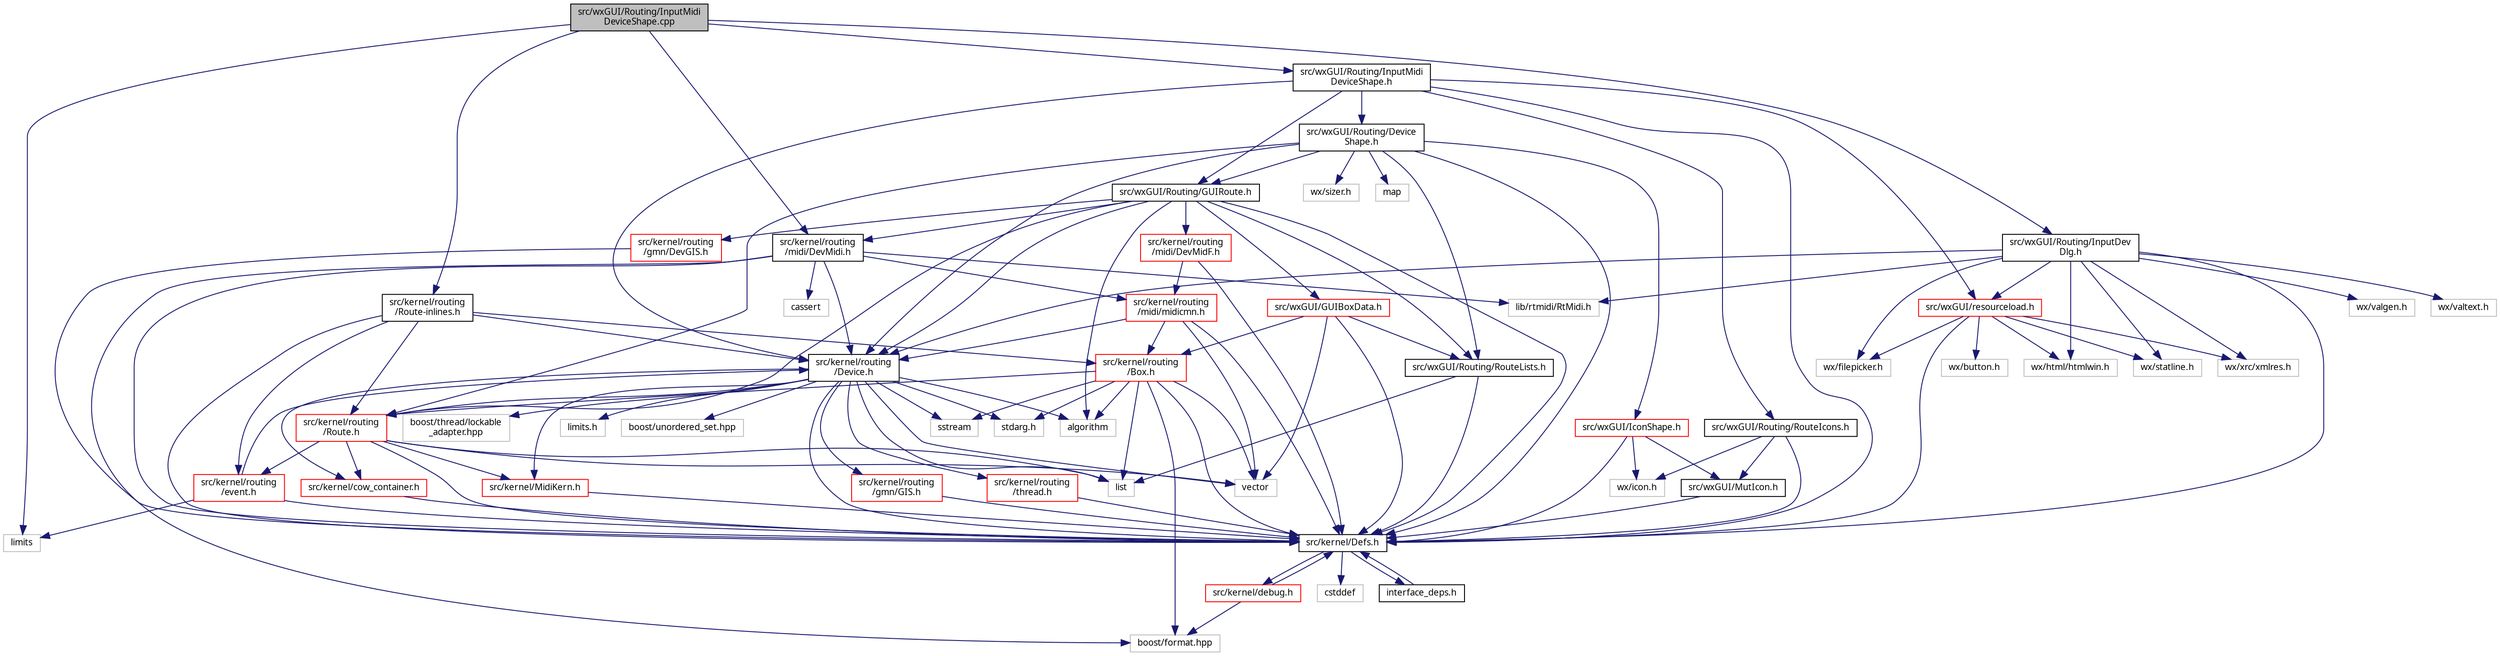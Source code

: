 digraph "src/wxGUI/Routing/InputMidiDeviceShape.cpp"
{
  edge [fontname="Sans",fontsize="10",labelfontname="Sans",labelfontsize="10"];
  node [fontname="Sans",fontsize="10",shape=record];
  Node0 [label="src/wxGUI/Routing/InputMidi\lDeviceShape.cpp",height=0.2,width=0.4,color="black", fillcolor="grey75", style="filled", fontcolor="black"];
  Node0 -> Node1 [color="midnightblue",fontsize="10",style="solid",fontname="Sans"];
  Node1 [label="src/wxGUI/Routing/InputMidi\lDeviceShape.h",height=0.2,width=0.4,color="black", fillcolor="white", style="filled",URL="$d3/d5e/InputMidiDeviceShape_8h.html",tooltip="MIDI input device shape for route window. "];
  Node1 -> Node2 [color="midnightblue",fontsize="10",style="solid",fontname="Sans"];
  Node2 [label="src/kernel/Defs.h",height=0.2,width=0.4,color="black", fillcolor="white", style="filled",URL="$d1/d73/Defs_8h.html",tooltip="Common definitions. "];
  Node2 -> Node3 [color="midnightblue",fontsize="10",style="solid",fontname="Sans"];
  Node3 [label="interface_deps.h",height=0.2,width=0.4,color="black", fillcolor="white", style="filled",URL="$de/ddd/interface__deps_8h.html"];
  Node3 -> Node2 [color="midnightblue",fontsize="10",style="solid",fontname="Sans"];
  Node2 -> Node4 [color="midnightblue",fontsize="10",style="solid",fontname="Sans"];
  Node4 [label="cstddef",height=0.2,width=0.4,color="grey75", fillcolor="white", style="filled"];
  Node2 -> Node5 [color="midnightblue",fontsize="10",style="solid",fontname="Sans"];
  Node5 [label="src/kernel/debug.h",height=0.2,width=0.4,color="red", fillcolor="white", style="filled",URL="$db/d16/debug_8h.html"];
  Node5 -> Node2 [color="midnightblue",fontsize="10",style="solid",fontname="Sans"];
  Node5 -> Node9 [color="midnightblue",fontsize="10",style="solid",fontname="Sans"];
  Node9 [label="boost/format.hpp",height=0.2,width=0.4,color="grey75", fillcolor="white", style="filled"];
  Node1 -> Node12 [color="midnightblue",fontsize="10",style="solid",fontname="Sans"];
  Node12 [label="src/kernel/routing\l/Device.h",height=0.2,width=0.4,color="black", fillcolor="white", style="filled",URL="$de/d05/Device_8h.html",tooltip="Routing. "];
  Node12 -> Node2 [color="midnightblue",fontsize="10",style="solid",fontname="Sans"];
  Node12 -> Node13 [color="midnightblue",fontsize="10",style="solid",fontname="Sans"];
  Node13 [label="src/kernel/cow_container.h",height=0.2,width=0.4,color="red", fillcolor="white", style="filled",URL="$da/d28/cow__container_8h.html",tooltip="Copy on write container. "];
  Node13 -> Node2 [color="midnightblue",fontsize="10",style="solid",fontname="Sans"];
  Node12 -> Node17 [color="midnightblue",fontsize="10",style="solid",fontname="Sans"];
  Node17 [label="src/kernel/routing\l/gmn/GIS.h",height=0.2,width=0.4,color="red", fillcolor="white", style="filled",URL="$dd/d4d/GIS_8h.html"];
  Node17 -> Node2 [color="midnightblue",fontsize="10",style="solid",fontname="Sans"];
  Node12 -> Node22 [color="midnightblue",fontsize="10",style="solid",fontname="Sans"];
  Node22 [label="src/kernel/routing\l/Route.h",height=0.2,width=0.4,color="red", fillcolor="white", style="filled",URL="$d1/d65/Route_8h.html",tooltip="Routing. "];
  Node22 -> Node2 [color="midnightblue",fontsize="10",style="solid",fontname="Sans"];
  Node22 -> Node13 [color="midnightblue",fontsize="10",style="solid",fontname="Sans"];
  Node22 -> Node23 [color="midnightblue",fontsize="10",style="solid",fontname="Sans"];
  Node23 [label="src/kernel/MidiKern.h",height=0.2,width=0.4,color="red", fillcolor="white", style="filled",URL="$da/dfd/MidiKern_8h.html"];
  Node23 -> Node2 [color="midnightblue",fontsize="10",style="solid",fontname="Sans"];
  Node22 -> Node26 [color="midnightblue",fontsize="10",style="solid",fontname="Sans"];
  Node26 [label="list",height=0.2,width=0.4,color="grey75", fillcolor="white", style="filled"];
  Node22 -> Node27 [color="midnightblue",fontsize="10",style="solid",fontname="Sans"];
  Node27 [label="vector",height=0.2,width=0.4,color="grey75", fillcolor="white", style="filled"];
  Node22 -> Node30 [color="midnightblue",fontsize="10",style="solid",fontname="Sans"];
  Node30 [label="src/kernel/routing\l/event.h",height=0.2,width=0.4,color="red", fillcolor="white", style="filled",URL="$dd/d20/event_8h.html"];
  Node30 -> Node2 [color="midnightblue",fontsize="10",style="solid",fontname="Sans"];
  Node30 -> Node12 [color="midnightblue",fontsize="10",style="solid",fontname="Sans"];
  Node30 -> Node32 [color="midnightblue",fontsize="10",style="solid",fontname="Sans"];
  Node32 [label="limits",height=0.2,width=0.4,color="grey75", fillcolor="white", style="filled"];
  Node12 -> Node33 [color="midnightblue",fontsize="10",style="solid",fontname="Sans"];
  Node33 [label="src/kernel/routing\l/thread.h",height=0.2,width=0.4,color="red", fillcolor="white", style="filled",URL="$db/dd5/thread_8h.html"];
  Node33 -> Node2 [color="midnightblue",fontsize="10",style="solid",fontname="Sans"];
  Node12 -> Node36 [color="midnightblue",fontsize="10",style="solid",fontname="Sans"];
  Node36 [label="boost/thread/lockable\l_adapter.hpp",height=0.2,width=0.4,color="grey75", fillcolor="white", style="filled"];
  Node12 -> Node23 [color="midnightblue",fontsize="10",style="solid",fontname="Sans"];
  Node12 -> Node27 [color="midnightblue",fontsize="10",style="solid",fontname="Sans"];
  Node12 -> Node26 [color="midnightblue",fontsize="10",style="solid",fontname="Sans"];
  Node12 -> Node37 [color="midnightblue",fontsize="10",style="solid",fontname="Sans"];
  Node37 [label="limits.h",height=0.2,width=0.4,color="grey75", fillcolor="white", style="filled"];
  Node12 -> Node38 [color="midnightblue",fontsize="10",style="solid",fontname="Sans"];
  Node38 [label="algorithm",height=0.2,width=0.4,color="grey75", fillcolor="white", style="filled"];
  Node12 -> Node39 [color="midnightblue",fontsize="10",style="solid",fontname="Sans"];
  Node39 [label="sstream",height=0.2,width=0.4,color="grey75", fillcolor="white", style="filled"];
  Node12 -> Node40 [color="midnightblue",fontsize="10",style="solid",fontname="Sans"];
  Node40 [label="stdarg.h",height=0.2,width=0.4,color="grey75", fillcolor="white", style="filled"];
  Node12 -> Node41 [color="midnightblue",fontsize="10",style="solid",fontname="Sans"];
  Node41 [label="boost/unordered_set.hpp",height=0.2,width=0.4,color="grey75", fillcolor="white", style="filled"];
  Node1 -> Node42 [color="midnightblue",fontsize="10",style="solid",fontname="Sans"];
  Node42 [label="src/wxGUI/Routing/GUIRoute.h",height=0.2,width=0.4,color="black", fillcolor="white", style="filled",URL="$d6/dfa/GUIRoute_8h.html"];
  Node42 -> Node2 [color="midnightblue",fontsize="10",style="solid",fontname="Sans"];
  Node42 -> Node12 [color="midnightblue",fontsize="10",style="solid",fontname="Sans"];
  Node42 -> Node43 [color="midnightblue",fontsize="10",style="solid",fontname="Sans"];
  Node43 [label="src/kernel/routing\l/midi/DevMidi.h",height=0.2,width=0.4,color="black", fillcolor="white", style="filled",URL="$d4/da2/DevMidi_8h.html",tooltip="Classes for midi port. "];
  Node43 -> Node2 [color="midnightblue",fontsize="10",style="solid",fontname="Sans"];
  Node43 -> Node44 [color="midnightblue",fontsize="10",style="solid",fontname="Sans"];
  Node44 [label="src/kernel/routing\l/midi/midicmn.h",height=0.2,width=0.4,color="red", fillcolor="white", style="filled",URL="$de/d21/midicmn_8h.html"];
  Node44 -> Node2 [color="midnightblue",fontsize="10",style="solid",fontname="Sans"];
  Node44 -> Node12 [color="midnightblue",fontsize="10",style="solid",fontname="Sans"];
  Node44 -> Node45 [color="midnightblue",fontsize="10",style="solid",fontname="Sans"];
  Node45 [label="src/kernel/routing\l/Box.h",height=0.2,width=0.4,color="red", fillcolor="white", style="filled",URL="$de/d0f/Box_8h.html",tooltip="Mutabor Box for C++. "];
  Node45 -> Node2 [color="midnightblue",fontsize="10",style="solid",fontname="Sans"];
  Node45 -> Node22 [color="midnightblue",fontsize="10",style="solid",fontname="Sans"];
  Node45 -> Node27 [color="midnightblue",fontsize="10",style="solid",fontname="Sans"];
  Node45 -> Node26 [color="midnightblue",fontsize="10",style="solid",fontname="Sans"];
  Node45 -> Node38 [color="midnightblue",fontsize="10",style="solid",fontname="Sans"];
  Node45 -> Node39 [color="midnightblue",fontsize="10",style="solid",fontname="Sans"];
  Node45 -> Node40 [color="midnightblue",fontsize="10",style="solid",fontname="Sans"];
  Node45 -> Node9 [color="midnightblue",fontsize="10",style="solid",fontname="Sans"];
  Node44 -> Node27 [color="midnightblue",fontsize="10",style="solid",fontname="Sans"];
  Node43 -> Node12 [color="midnightblue",fontsize="10",style="solid",fontname="Sans"];
  Node43 -> Node54 [color="midnightblue",fontsize="10",style="solid",fontname="Sans"];
  Node54 [label="cassert",height=0.2,width=0.4,color="grey75", fillcolor="white", style="filled"];
  Node43 -> Node9 [color="midnightblue",fontsize="10",style="solid",fontname="Sans"];
  Node43 -> Node55 [color="midnightblue",fontsize="10",style="solid",fontname="Sans"];
  Node55 [label="lib/rtmidi/RtMidi.h",height=0.2,width=0.4,color="grey75", fillcolor="white", style="filled"];
  Node42 -> Node56 [color="midnightblue",fontsize="10",style="solid",fontname="Sans"];
  Node56 [label="src/kernel/routing\l/midi/DevMidF.h",height=0.2,width=0.4,color="red", fillcolor="white", style="filled",URL="$da/d3c/DevMidF_8h.html"];
  Node56 -> Node2 [color="midnightblue",fontsize="10",style="solid",fontname="Sans"];
  Node56 -> Node44 [color="midnightblue",fontsize="10",style="solid",fontname="Sans"];
  Node42 -> Node65 [color="midnightblue",fontsize="10",style="solid",fontname="Sans"];
  Node65 [label="src/kernel/routing\l/gmn/DevGIS.h",height=0.2,width=0.4,color="red", fillcolor="white", style="filled",URL="$da/d81/DevGIS_8h.html"];
  Node65 -> Node2 [color="midnightblue",fontsize="10",style="solid",fontname="Sans"];
  Node42 -> Node22 [color="midnightblue",fontsize="10",style="solid",fontname="Sans"];
  Node42 -> Node67 [color="midnightblue",fontsize="10",style="solid",fontname="Sans"];
  Node67 [label="src/wxGUI/GUIBoxData.h",height=0.2,width=0.4,color="red", fillcolor="white", style="filled",URL="$d5/df7/GUIBoxData_8h.html"];
  Node67 -> Node2 [color="midnightblue",fontsize="10",style="solid",fontname="Sans"];
  Node67 -> Node45 [color="midnightblue",fontsize="10",style="solid",fontname="Sans"];
  Node67 -> Node68 [color="midnightblue",fontsize="10",style="solid",fontname="Sans"];
  Node68 [label="src/wxGUI/Routing/RouteLists.h",height=0.2,width=0.4,color="black", fillcolor="white", style="filled",URL="$d4/d70/RouteLists_8h.html"];
  Node68 -> Node2 [color="midnightblue",fontsize="10",style="solid",fontname="Sans"];
  Node68 -> Node26 [color="midnightblue",fontsize="10",style="solid",fontname="Sans"];
  Node67 -> Node27 [color="midnightblue",fontsize="10",style="solid",fontname="Sans"];
  Node42 -> Node68 [color="midnightblue",fontsize="10",style="solid",fontname="Sans"];
  Node42 -> Node38 [color="midnightblue",fontsize="10",style="solid",fontname="Sans"];
  Node1 -> Node78 [color="midnightblue",fontsize="10",style="solid",fontname="Sans"];
  Node78 [label="src/wxGUI/Routing/RouteIcons.h",height=0.2,width=0.4,color="black", fillcolor="white", style="filled",URL="$df/d40/RouteIcons_8h.html",tooltip="Devices base classes. "];
  Node78 -> Node2 [color="midnightblue",fontsize="10",style="solid",fontname="Sans"];
  Node78 -> Node79 [color="midnightblue",fontsize="10",style="solid",fontname="Sans"];
  Node79 [label="src/wxGUI/MutIcon.h",height=0.2,width=0.4,color="black", fillcolor="white", style="filled",URL="$df/d37/MutIcon_8h.html",tooltip="Icon class fixing issues with Mac OS. "];
  Node79 -> Node2 [color="midnightblue",fontsize="10",style="solid",fontname="Sans"];
  Node78 -> Node80 [color="midnightblue",fontsize="10",style="solid",fontname="Sans"];
  Node80 [label="wx/icon.h",height=0.2,width=0.4,color="grey75", fillcolor="white", style="filled"];
  Node1 -> Node81 [color="midnightblue",fontsize="10",style="solid",fontname="Sans"];
  Node81 [label="src/wxGUI/Routing/Device\lShape.h",height=0.2,width=0.4,color="black", fillcolor="white", style="filled",URL="$d9/d4d/DeviceShape_8h.html",tooltip="Device shape base class for route window. "];
  Node81 -> Node2 [color="midnightblue",fontsize="10",style="solid",fontname="Sans"];
  Node81 -> Node82 [color="midnightblue",fontsize="10",style="solid",fontname="Sans"];
  Node82 [label="src/wxGUI/IconShape.h",height=0.2,width=0.4,color="red", fillcolor="white", style="filled",URL="$d5/d6f/IconShape_8h.html",tooltip="Icon shape. "];
  Node82 -> Node2 [color="midnightblue",fontsize="10",style="solid",fontname="Sans"];
  Node82 -> Node79 [color="midnightblue",fontsize="10",style="solid",fontname="Sans"];
  Node82 -> Node80 [color="midnightblue",fontsize="10",style="solid",fontname="Sans"];
  Node81 -> Node22 [color="midnightblue",fontsize="10",style="solid",fontname="Sans"];
  Node81 -> Node12 [color="midnightblue",fontsize="10",style="solid",fontname="Sans"];
  Node81 -> Node42 [color="midnightblue",fontsize="10",style="solid",fontname="Sans"];
  Node81 -> Node68 [color="midnightblue",fontsize="10",style="solid",fontname="Sans"];
  Node81 -> Node102 [color="midnightblue",fontsize="10",style="solid",fontname="Sans"];
  Node102 [label="map",height=0.2,width=0.4,color="grey75", fillcolor="white", style="filled"];
  Node81 -> Node103 [color="midnightblue",fontsize="10",style="solid",fontname="Sans"];
  Node103 [label="wx/sizer.h",height=0.2,width=0.4,color="grey75", fillcolor="white", style="filled"];
  Node1 -> Node104 [color="midnightblue",fontsize="10",style="solid",fontname="Sans"];
  Node104 [label="src/wxGUI/resourceload.h",height=0.2,width=0.4,color="red", fillcolor="white", style="filled",URL="$d3/daf/resourceload_8h.html"];
  Node104 -> Node2 [color="midnightblue",fontsize="10",style="solid",fontname="Sans"];
  Node104 -> Node105 [color="midnightblue",fontsize="10",style="solid",fontname="Sans"];
  Node105 [label="wx/button.h",height=0.2,width=0.4,color="grey75", fillcolor="white", style="filled"];
  Node104 -> Node109 [color="midnightblue",fontsize="10",style="solid",fontname="Sans"];
  Node109 [label="wx/filepicker.h",height=0.2,width=0.4,color="grey75", fillcolor="white", style="filled"];
  Node104 -> Node110 [color="midnightblue",fontsize="10",style="solid",fontname="Sans"];
  Node110 [label="wx/html/htmlwin.h",height=0.2,width=0.4,color="grey75", fillcolor="white", style="filled"];
  Node104 -> Node114 [color="midnightblue",fontsize="10",style="solid",fontname="Sans"];
  Node114 [label="wx/statline.h",height=0.2,width=0.4,color="grey75", fillcolor="white", style="filled"];
  Node104 -> Node115 [color="midnightblue",fontsize="10",style="solid",fontname="Sans"];
  Node115 [label="wx/xrc/xmlres.h",height=0.2,width=0.4,color="grey75", fillcolor="white", style="filled"];
  Node0 -> Node117 [color="midnightblue",fontsize="10",style="solid",fontname="Sans"];
  Node117 [label="src/kernel/routing\l/Route-inlines.h",height=0.2,width=0.4,color="black", fillcolor="white", style="filled",URL="$d2/d2c/Route-inlines_8h.html"];
  Node117 -> Node2 [color="midnightblue",fontsize="10",style="solid",fontname="Sans"];
  Node117 -> Node22 [color="midnightblue",fontsize="10",style="solid",fontname="Sans"];
  Node117 -> Node12 [color="midnightblue",fontsize="10",style="solid",fontname="Sans"];
  Node117 -> Node45 [color="midnightblue",fontsize="10",style="solid",fontname="Sans"];
  Node117 -> Node30 [color="midnightblue",fontsize="10",style="solid",fontname="Sans"];
  Node0 -> Node118 [color="midnightblue",fontsize="10",style="solid",fontname="Sans"];
  Node118 [label="src/wxGUI/Routing/InputDev\lDlg.h",height=0.2,width=0.4,color="black", fillcolor="white", style="filled",URL="$d9/d12/InputDevDlg_8h.html"];
  Node118 -> Node2 [color="midnightblue",fontsize="10",style="solid",fontname="Sans"];
  Node118 -> Node104 [color="midnightblue",fontsize="10",style="solid",fontname="Sans"];
  Node118 -> Node12 [color="midnightblue",fontsize="10",style="solid",fontname="Sans"];
  Node118 -> Node55 [color="midnightblue",fontsize="10",style="solid",fontname="Sans"];
  Node118 -> Node115 [color="midnightblue",fontsize="10",style="solid",fontname="Sans"];
  Node118 -> Node110 [color="midnightblue",fontsize="10",style="solid",fontname="Sans"];
  Node118 -> Node114 [color="midnightblue",fontsize="10",style="solid",fontname="Sans"];
  Node118 -> Node109 [color="midnightblue",fontsize="10",style="solid",fontname="Sans"];
  Node118 -> Node119 [color="midnightblue",fontsize="10",style="solid",fontname="Sans"];
  Node119 [label="wx/valgen.h",height=0.2,width=0.4,color="grey75", fillcolor="white", style="filled"];
  Node118 -> Node120 [color="midnightblue",fontsize="10",style="solid",fontname="Sans"];
  Node120 [label="wx/valtext.h",height=0.2,width=0.4,color="grey75", fillcolor="white", style="filled"];
  Node0 -> Node43 [color="midnightblue",fontsize="10",style="solid",fontname="Sans"];
  Node0 -> Node32 [color="midnightblue",fontsize="10",style="solid",fontname="Sans"];
}
